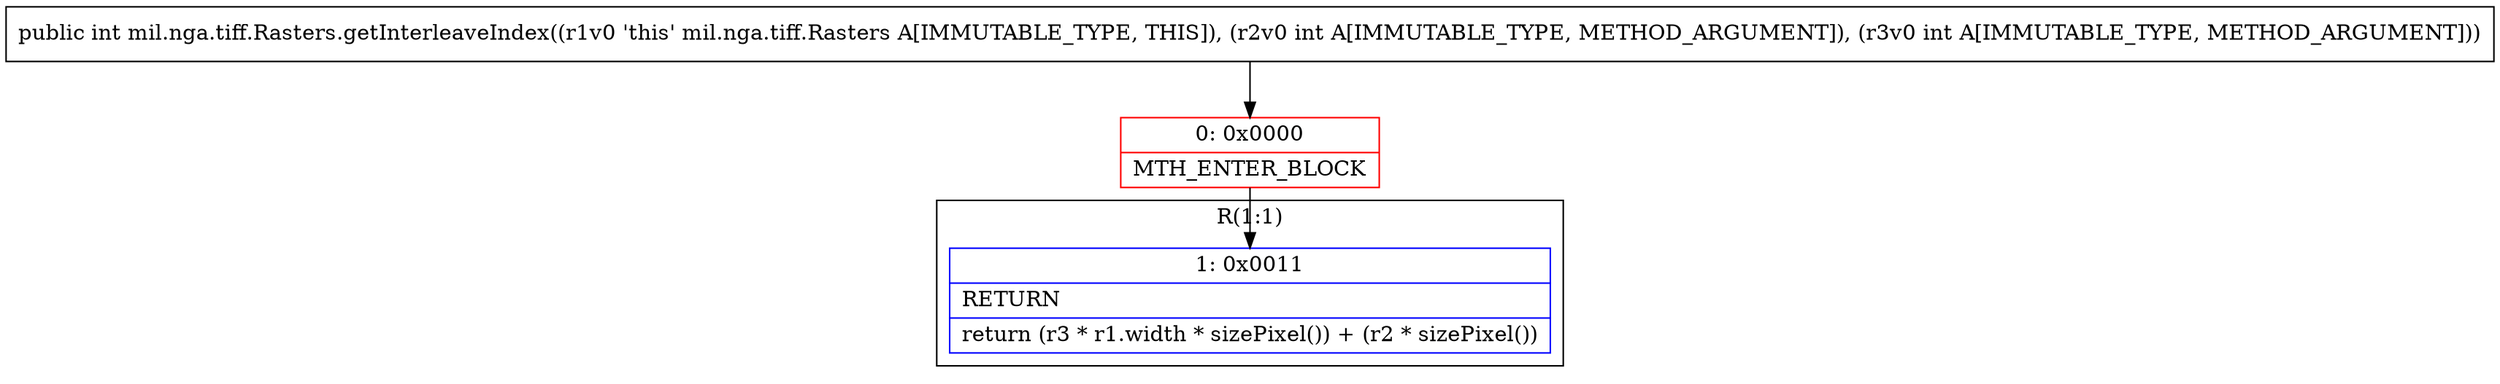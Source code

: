digraph "CFG formil.nga.tiff.Rasters.getInterleaveIndex(II)I" {
subgraph cluster_Region_1293951230 {
label = "R(1:1)";
node [shape=record,color=blue];
Node_1 [shape=record,label="{1\:\ 0x0011|RETURN\l|return (r3 * r1.width * sizePixel()) + (r2 * sizePixel())\l}"];
}
Node_0 [shape=record,color=red,label="{0\:\ 0x0000|MTH_ENTER_BLOCK\l}"];
MethodNode[shape=record,label="{public int mil.nga.tiff.Rasters.getInterleaveIndex((r1v0 'this' mil.nga.tiff.Rasters A[IMMUTABLE_TYPE, THIS]), (r2v0 int A[IMMUTABLE_TYPE, METHOD_ARGUMENT]), (r3v0 int A[IMMUTABLE_TYPE, METHOD_ARGUMENT])) }"];
MethodNode -> Node_0;
Node_0 -> Node_1;
}

